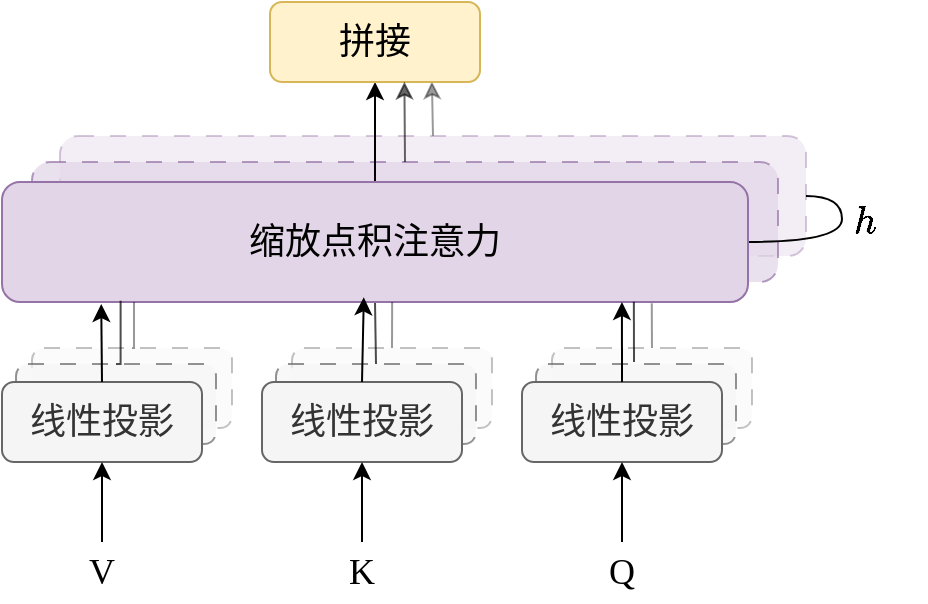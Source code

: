 <mxfile version="26.2.6">
  <diagram name="Page-1" id="xW-WMZ9OCgLaWtX6TRYx">
    <mxGraphModel dx="838" dy="503" grid="1" gridSize="10" guides="1" tooltips="1" connect="1" arrows="1" fold="1" page="1" pageScale="1" pageWidth="850" pageHeight="1100" math="1" shadow="0">
      <root>
        <mxCell id="0" />
        <mxCell id="1" parent="0" />
        <mxCell id="HYoXXiCOUGap_etAaGFY-51" style="rounded=0;orthogonalLoop=1;jettySize=auto;html=1;exitX=0.5;exitY=0;exitDx=0;exitDy=0;entryX=0.771;entryY=0.992;entryDx=0;entryDy=0;entryPerimeter=0;opacity=40;" edge="1" parent="1" source="HYoXXiCOUGap_etAaGFY-31" target="HYoXXiCOUGap_etAaGFY-48">
          <mxGeometry relative="1" as="geometry" />
        </mxCell>
        <mxCell id="HYoXXiCOUGap_etAaGFY-31" value="" style="rounded=1;whiteSpace=wrap;html=1;fontSize=18;fontFamily=SimSun;fillColor=#e1d5e7;strokeColor=#9673a6;opacity=40;dashed=1;dashPattern=8 8;" vertex="1" parent="1">
          <mxGeometry x="189" y="317" width="373" height="60" as="geometry" />
        </mxCell>
        <mxCell id="HYoXXiCOUGap_etAaGFY-30" value="" style="rounded=1;whiteSpace=wrap;html=1;fontSize=18;fontFamily=SimSun;fillColor=#e1d5e7;strokeColor=#9673a6;opacity=70;dashed=1;dashPattern=8 8;" vertex="1" parent="1">
          <mxGeometry x="175" y="330" width="373" height="60" as="geometry" />
        </mxCell>
        <mxCell id="HYoXXiCOUGap_etAaGFY-6" value="" style="rounded=1;whiteSpace=wrap;html=1;fontFamily=SimSun;fontSize=18;fillColor=#f5f5f5;strokeColor=#666666;dashed=1;dashPattern=8 8;opacity=40;fontColor=#333333;" vertex="1" parent="1">
          <mxGeometry x="175" y="423" width="100" height="40" as="geometry" />
        </mxCell>
        <mxCell id="HYoXXiCOUGap_etAaGFY-5" value="" style="rounded=1;whiteSpace=wrap;html=1;fontFamily=SimSun;fontSize=18;fillColor=#f5f5f5;strokeColor=#666666;dashed=1;dashPattern=8 8;opacity=70;fontColor=#333333;" vertex="1" parent="1">
          <mxGeometry x="167" y="431" width="100" height="40" as="geometry" />
        </mxCell>
        <mxCell id="HYoXXiCOUGap_etAaGFY-1" value="线性投影" style="rounded=1;whiteSpace=wrap;html=1;fontFamily=SimSun;fontSize=18;fillColor=#f5f5f5;strokeColor=#666666;fontColor=#333333;" vertex="1" parent="1">
          <mxGeometry x="160" y="440" width="100" height="40" as="geometry" />
        </mxCell>
        <mxCell id="HYoXXiCOUGap_etAaGFY-11" value="" style="rounded=1;whiteSpace=wrap;html=1;fontFamily=SimSun;fontSize=18;fillColor=#f5f5f5;strokeColor=#666666;dashed=1;dashPattern=8 8;opacity=40;fontColor=#333333;" vertex="1" parent="1">
          <mxGeometry x="305" y="423" width="100" height="40" as="geometry" />
        </mxCell>
        <mxCell id="HYoXXiCOUGap_etAaGFY-32" style="rounded=0;orthogonalLoop=1;jettySize=auto;html=1;exitX=0.5;exitY=0;exitDx=0;exitDy=0;entryX=0.5;entryY=1;entryDx=0;entryDy=0;endArrow=none;startFill=0;opacity=70;" edge="1" parent="1" source="HYoXXiCOUGap_etAaGFY-12" target="HYoXXiCOUGap_etAaGFY-25">
          <mxGeometry relative="1" as="geometry" />
        </mxCell>
        <mxCell id="HYoXXiCOUGap_etAaGFY-12" value="" style="rounded=1;whiteSpace=wrap;html=1;fontFamily=SimSun;fontSize=18;fillColor=#f5f5f5;strokeColor=#666666;dashed=1;dashPattern=8 8;opacity=70;fontColor=#333333;" vertex="1" parent="1">
          <mxGeometry x="297" y="431" width="100" height="40" as="geometry" />
        </mxCell>
        <mxCell id="HYoXXiCOUGap_etAaGFY-13" value="线性投影" style="rounded=1;whiteSpace=wrap;html=1;fontFamily=SimSun;fontSize=18;fillColor=#f5f5f5;strokeColor=#666666;fontColor=#333333;" vertex="1" parent="1">
          <mxGeometry x="290" y="440" width="100" height="40" as="geometry" />
        </mxCell>
        <mxCell id="HYoXXiCOUGap_etAaGFY-14" value="" style="rounded=1;whiteSpace=wrap;html=1;fontFamily=SimSun;fontSize=18;fillColor=#f5f5f5;strokeColor=#666666;dashed=1;dashPattern=8 8;opacity=40;fontColor=#333333;" vertex="1" parent="1">
          <mxGeometry x="435" y="423" width="100" height="40" as="geometry" />
        </mxCell>
        <mxCell id="HYoXXiCOUGap_etAaGFY-15" value="" style="rounded=1;whiteSpace=wrap;html=1;fontFamily=SimSun;fontSize=18;fillColor=#f5f5f5;strokeColor=#666666;dashed=1;dashPattern=8 8;opacity=70;fontColor=#333333;" vertex="1" parent="1">
          <mxGeometry x="427" y="431" width="100" height="40" as="geometry" />
        </mxCell>
        <mxCell id="HYoXXiCOUGap_etAaGFY-16" value="线性投影" style="rounded=1;whiteSpace=wrap;html=1;fontFamily=SimSun;fontSize=18;fillColor=#f5f5f5;strokeColor=#666666;fontColor=#333333;" vertex="1" parent="1">
          <mxGeometry x="420" y="440" width="100" height="40" as="geometry" />
        </mxCell>
        <mxCell id="HYoXXiCOUGap_etAaGFY-21" style="edgeStyle=orthogonalEdgeStyle;rounded=0;orthogonalLoop=1;jettySize=auto;html=1;exitX=0.5;exitY=0;exitDx=0;exitDy=0;entryX=0.5;entryY=1;entryDx=0;entryDy=0;" edge="1" parent="1" source="HYoXXiCOUGap_etAaGFY-17" target="HYoXXiCOUGap_etAaGFY-1">
          <mxGeometry relative="1" as="geometry" />
        </mxCell>
        <mxCell id="HYoXXiCOUGap_etAaGFY-17" value="V" style="text;html=1;align=center;verticalAlign=middle;whiteSpace=wrap;rounded=0;fontSize=18;fontFamily=Times New Roman;" vertex="1" parent="1">
          <mxGeometry x="180" y="520" width="60" height="30" as="geometry" />
        </mxCell>
        <mxCell id="HYoXXiCOUGap_etAaGFY-22" style="edgeStyle=orthogonalEdgeStyle;rounded=0;orthogonalLoop=1;jettySize=auto;html=1;exitX=0.5;exitY=0;exitDx=0;exitDy=0;entryX=0.5;entryY=1;entryDx=0;entryDy=0;" edge="1" parent="1" source="HYoXXiCOUGap_etAaGFY-18" target="HYoXXiCOUGap_etAaGFY-13">
          <mxGeometry relative="1" as="geometry" />
        </mxCell>
        <mxCell id="HYoXXiCOUGap_etAaGFY-18" value="K" style="text;html=1;align=center;verticalAlign=middle;whiteSpace=wrap;rounded=0;fontSize=18;fontFamily=Times New Roman;" vertex="1" parent="1">
          <mxGeometry x="310" y="520" width="60" height="30" as="geometry" />
        </mxCell>
        <mxCell id="HYoXXiCOUGap_etAaGFY-24" style="edgeStyle=orthogonalEdgeStyle;rounded=0;orthogonalLoop=1;jettySize=auto;html=1;exitX=0.5;exitY=0;exitDx=0;exitDy=0;entryX=0.5;entryY=1;entryDx=0;entryDy=0;" edge="1" parent="1" source="HYoXXiCOUGap_etAaGFY-19" target="HYoXXiCOUGap_etAaGFY-16">
          <mxGeometry relative="1" as="geometry" />
        </mxCell>
        <mxCell id="HYoXXiCOUGap_etAaGFY-19" value="Q" style="text;html=1;align=center;verticalAlign=middle;whiteSpace=wrap;rounded=0;fontSize=18;fontFamily=Times New Roman;" vertex="1" parent="1">
          <mxGeometry x="440" y="520" width="60" height="30" as="geometry" />
        </mxCell>
        <mxCell id="HYoXXiCOUGap_etAaGFY-47" style="rounded=0;orthogonalLoop=1;jettySize=auto;html=1;exitX=1;exitY=0.5;exitDx=0;exitDy=0;entryX=1;entryY=0.5;entryDx=0;entryDy=0;endArrow=none;startFill=0;edgeStyle=orthogonalEdgeStyle;curved=1;" edge="1" parent="1" source="HYoXXiCOUGap_etAaGFY-25" target="HYoXXiCOUGap_etAaGFY-31">
          <mxGeometry relative="1" as="geometry">
            <Array as="points">
              <mxPoint x="580" y="370" />
              <mxPoint x="580" y="347" />
            </Array>
          </mxGeometry>
        </mxCell>
        <mxCell id="HYoXXiCOUGap_etAaGFY-49" style="edgeStyle=orthogonalEdgeStyle;rounded=0;orthogonalLoop=1;jettySize=auto;html=1;exitX=0.5;exitY=0;exitDx=0;exitDy=0;entryX=0.5;entryY=1;entryDx=0;entryDy=0;" edge="1" parent="1" source="HYoXXiCOUGap_etAaGFY-25" target="HYoXXiCOUGap_etAaGFY-48">
          <mxGeometry relative="1" as="geometry" />
        </mxCell>
        <mxCell id="HYoXXiCOUGap_etAaGFY-25" value="缩放点积注意力" style="rounded=1;whiteSpace=wrap;html=1;fontSize=18;fontFamily=SimSun;fillColor=#e1d5e7;strokeColor=#9673a6;" vertex="1" parent="1">
          <mxGeometry x="160" y="340" width="373" height="60" as="geometry" />
        </mxCell>
        <mxCell id="HYoXXiCOUGap_etAaGFY-26" style="edgeStyle=orthogonalEdgeStyle;rounded=0;orthogonalLoop=1;jettySize=auto;html=1;exitX=0.5;exitY=0;exitDx=0;exitDy=0;entryX=0.133;entryY=1.017;entryDx=0;entryDy=0;entryPerimeter=0;" edge="1" parent="1" source="HYoXXiCOUGap_etAaGFY-1" target="HYoXXiCOUGap_etAaGFY-25">
          <mxGeometry relative="1" as="geometry" />
        </mxCell>
        <mxCell id="HYoXXiCOUGap_etAaGFY-27" style="rounded=0;orthogonalLoop=1;jettySize=auto;html=1;exitX=0.5;exitY=0;exitDx=0;exitDy=0;entryX=0.485;entryY=0.961;entryDx=0;entryDy=0;entryPerimeter=0;" edge="1" parent="1" source="HYoXXiCOUGap_etAaGFY-13" target="HYoXXiCOUGap_etAaGFY-25">
          <mxGeometry relative="1" as="geometry" />
        </mxCell>
        <mxCell id="HYoXXiCOUGap_etAaGFY-29" style="edgeStyle=orthogonalEdgeStyle;rounded=0;orthogonalLoop=1;jettySize=auto;html=1;exitX=0.5;exitY=0;exitDx=0;exitDy=0;entryX=0.831;entryY=1;entryDx=0;entryDy=0;entryPerimeter=0;" edge="1" parent="1" source="HYoXXiCOUGap_etAaGFY-16" target="HYoXXiCOUGap_etAaGFY-25">
          <mxGeometry relative="1" as="geometry" />
        </mxCell>
        <mxCell id="HYoXXiCOUGap_etAaGFY-33" style="edgeStyle=orthogonalEdgeStyle;rounded=0;orthogonalLoop=1;jettySize=auto;html=1;exitX=0.5;exitY=0;exitDx=0;exitDy=0;entryX=0.523;entryY=1;entryDx=0;entryDy=0;entryPerimeter=0;endArrow=none;startFill=0;opacity=40;" edge="1" parent="1" source="HYoXXiCOUGap_etAaGFY-11" target="HYoXXiCOUGap_etAaGFY-25">
          <mxGeometry relative="1" as="geometry" />
        </mxCell>
        <mxCell id="HYoXXiCOUGap_etAaGFY-34" style="edgeStyle=orthogonalEdgeStyle;rounded=0;orthogonalLoop=1;jettySize=auto;html=1;exitX=0.5;exitY=0;exitDx=0;exitDy=0;entryX=0.159;entryY=0.99;entryDx=0;entryDy=0;entryPerimeter=0;endArrow=none;startFill=0;opacity=70;" edge="1" parent="1" source="HYoXXiCOUGap_etAaGFY-5" target="HYoXXiCOUGap_etAaGFY-25">
          <mxGeometry relative="1" as="geometry" />
        </mxCell>
        <mxCell id="HYoXXiCOUGap_etAaGFY-35" style="edgeStyle=orthogonalEdgeStyle;rounded=0;orthogonalLoop=1;jettySize=auto;html=1;exitX=0.5;exitY=0;exitDx=0;exitDy=0;endArrow=none;startFill=0;opacity=40;" edge="1" parent="1" source="HYoXXiCOUGap_etAaGFY-6">
          <mxGeometry relative="1" as="geometry">
            <mxPoint x="226" y="400" as="targetPoint" />
          </mxGeometry>
        </mxCell>
        <mxCell id="HYoXXiCOUGap_etAaGFY-36" style="rounded=0;orthogonalLoop=1;jettySize=auto;html=1;entryX=0.847;entryY=0.982;entryDx=0;entryDy=0;entryPerimeter=0;endArrow=none;startFill=0;opacity=70;" edge="1" parent="1">
          <mxGeometry relative="1" as="geometry">
            <mxPoint x="476" y="430" as="sourcePoint" />
            <mxPoint x="475.931" y="399.92" as="targetPoint" />
          </mxGeometry>
        </mxCell>
        <mxCell id="HYoXXiCOUGap_etAaGFY-38" style="rounded=0;orthogonalLoop=1;jettySize=auto;html=1;exitX=0.5;exitY=0;exitDx=0;exitDy=0;entryX=0.871;entryY=1.01;entryDx=0;entryDy=0;entryPerimeter=0;endArrow=none;startFill=0;opacity=40;" edge="1" parent="1" source="HYoXXiCOUGap_etAaGFY-14" target="HYoXXiCOUGap_etAaGFY-25">
          <mxGeometry relative="1" as="geometry" />
        </mxCell>
        <mxCell id="HYoXXiCOUGap_etAaGFY-46" value="\(h\)" style="text;html=1;align=center;verticalAlign=middle;whiteSpace=wrap;rounded=0;fontFamily=Times New Roman;fontSize=19;" vertex="1" parent="1">
          <mxGeometry x="562" y="345" width="60" height="30" as="geometry" />
        </mxCell>
        <mxCell id="HYoXXiCOUGap_etAaGFY-48" value="拼接" style="rounded=1;whiteSpace=wrap;html=1;fillColor=#fff2cc;strokeColor=#d6b656;fontFamily=SimSun;fontSize=18;" vertex="1" parent="1">
          <mxGeometry x="294" y="250" width="105" height="40" as="geometry" />
        </mxCell>
        <mxCell id="HYoXXiCOUGap_etAaGFY-50" style="rounded=0;orthogonalLoop=1;jettySize=auto;html=1;exitX=0.5;exitY=0;exitDx=0;exitDy=0;entryX=0.64;entryY=0.996;entryDx=0;entryDy=0;entryPerimeter=0;textOpacity=70;opacity=60;" edge="1" parent="1" source="HYoXXiCOUGap_etAaGFY-30" target="HYoXXiCOUGap_etAaGFY-48">
          <mxGeometry relative="1" as="geometry" />
        </mxCell>
      </root>
    </mxGraphModel>
  </diagram>
</mxfile>

